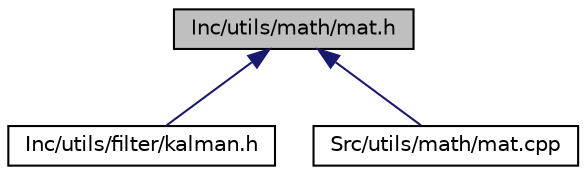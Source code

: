 digraph "Inc/utils/math/mat.h"
{
 // INTERACTIVE_SVG=YES
 // LATEX_PDF_SIZE
  edge [fontname="Helvetica",fontsize="10",labelfontname="Helvetica",labelfontsize="10"];
  node [fontname="Helvetica",fontsize="10",shape=record];
  Node5 [label="Inc/utils/math/mat.h",height=0.2,width=0.4,color="black", fillcolor="grey75", style="filled", fontcolor="black",tooltip=" "];
  Node5 -> Node6 [dir="back",color="midnightblue",fontsize="10",style="solid",fontname="Helvetica"];
  Node6 [label="Inc/utils/filter/kalman.h",height=0.2,width=0.4,color="black", fillcolor="white", style="filled",URL="$kalman_8h.html",tooltip=" "];
  Node5 -> Node7 [dir="back",color="midnightblue",fontsize="10",style="solid",fontname="Helvetica"];
  Node7 [label="Src/utils/math/mat.cpp",height=0.2,width=0.4,color="black", fillcolor="white", style="filled",URL="$mat_8cpp.html",tooltip=" "];
}
